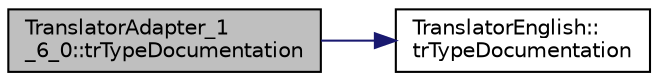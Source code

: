 digraph "TranslatorAdapter_1_6_0::trTypeDocumentation"
{
 // LATEX_PDF_SIZE
  edge [fontname="Helvetica",fontsize="10",labelfontname="Helvetica",labelfontsize="10"];
  node [fontname="Helvetica",fontsize="10",shape=record];
  rankdir="LR";
  Node1 [label="TranslatorAdapter_1\l_6_0::trTypeDocumentation",height=0.2,width=0.4,color="black", fillcolor="grey75", style="filled", fontcolor="black",tooltip=" "];
  Node1 -> Node2 [color="midnightblue",fontsize="10",style="solid",fontname="Helvetica"];
  Node2 [label="TranslatorEnglish::\ltrTypeDocumentation",height=0.2,width=0.4,color="black", fillcolor="white", style="filled",URL="$classTranslatorEnglish.html#a71dd0dca6c5e6867d4cc377f46b7609a",tooltip=" "];
}
